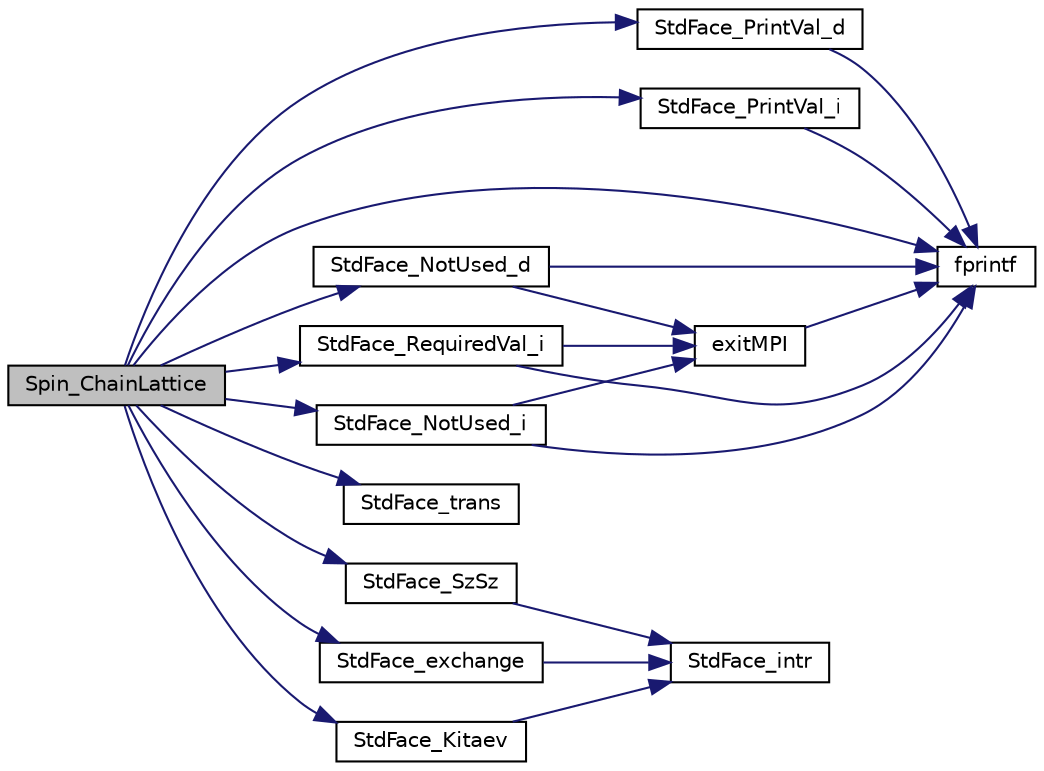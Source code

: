 digraph "Spin_ChainLattice"
{
 // INTERACTIVE_SVG=YES
  edge [fontname="Helvetica",fontsize="10",labelfontname="Helvetica",labelfontsize="10"];
  node [fontname="Helvetica",fontsize="10",shape=record];
  rankdir="LR";
  Node1 [label="Spin_ChainLattice",height=0.2,width=0.4,color="black", fillcolor="grey75", style="filled", fontcolor="black"];
  Node1 -> Node2 [color="midnightblue",fontsize="10",style="solid",fontname="Helvetica"];
  Node2 [label="fprintf",height=0.2,width=0.4,color="black", fillcolor="white", style="filled",URL="$xfreemem__large_8c.html#a5c1bb0da45eec945c4cc3233c7d8427e"];
  Node1 -> Node3 [color="midnightblue",fontsize="10",style="solid",fontname="Helvetica"];
  Node3 [label="StdFace_RequiredVal_i",height=0.2,width=0.4,color="black", fillcolor="white", style="filled",URL="$_std_face___model_util_8c.html#aa10304b418d3e5f362a13c06749be672"];
  Node3 -> Node2 [color="midnightblue",fontsize="10",style="solid",fontname="Helvetica"];
  Node3 -> Node4 [color="midnightblue",fontsize="10",style="solid",fontname="Helvetica"];
  Node4 [label="exitMPI",height=0.2,width=0.4,color="black", fillcolor="white", style="filled",URL="$wrapper_m_p_i_8h.html#ae0504dbbe2857fc4f3c84ef0b7bc45ed"];
  Node4 -> Node2 [color="midnightblue",fontsize="10",style="solid",fontname="Helvetica"];
  Node1 -> Node5 [color="midnightblue",fontsize="10",style="solid",fontname="Helvetica"];
  Node5 [label="StdFace_NotUsed_i",height=0.2,width=0.4,color="black", fillcolor="white", style="filled",URL="$_std_face___model_util_8c.html#afb9e23628e57aea2f08ef65acc308c2a"];
  Node5 -> Node2 [color="midnightblue",fontsize="10",style="solid",fontname="Helvetica"];
  Node5 -> Node4 [color="midnightblue",fontsize="10",style="solid",fontname="Helvetica"];
  Node1 -> Node6 [color="midnightblue",fontsize="10",style="solid",fontname="Helvetica"];
  Node6 [label="StdFace_PrintVal_d",height=0.2,width=0.4,color="black", fillcolor="white", style="filled",URL="$_std_face___model_util_8c.html#a40c0095bc5329e343502d453f929fecc"];
  Node6 -> Node2 [color="midnightblue",fontsize="10",style="solid",fontname="Helvetica"];
  Node1 -> Node7 [color="midnightblue",fontsize="10",style="solid",fontname="Helvetica"];
  Node7 [label="StdFace_NotUsed_d",height=0.2,width=0.4,color="black", fillcolor="white", style="filled",URL="$_std_face___model_util_8c.html#a05386999c1e68124dd96f79ccdd80dbd"];
  Node7 -> Node2 [color="midnightblue",fontsize="10",style="solid",fontname="Helvetica"];
  Node7 -> Node4 [color="midnightblue",fontsize="10",style="solid",fontname="Helvetica"];
  Node1 -> Node8 [color="midnightblue",fontsize="10",style="solid",fontname="Helvetica"];
  Node8 [label="StdFace_trans",height=0.2,width=0.4,color="black", fillcolor="white", style="filled",URL="$_std_face___model_util_8c.html#a4b607adce5209d09c9e4ec65d5934fd2"];
  Node1 -> Node9 [color="midnightblue",fontsize="10",style="solid",fontname="Helvetica"];
  Node9 [label="StdFace_SzSz",height=0.2,width=0.4,color="black", fillcolor="white", style="filled",URL="$_std_face___model_util_8c.html#a73a8dfd279d22cd5babb1952fecdbfc4"];
  Node9 -> Node10 [color="midnightblue",fontsize="10",style="solid",fontname="Helvetica"];
  Node10 [label="StdFace_intr",height=0.2,width=0.4,color="black", fillcolor="white", style="filled",URL="$_std_face___model_util_8c.html#afe20afd6c3e5eb1c5ce127311c9e02a2"];
  Node1 -> Node11 [color="midnightblue",fontsize="10",style="solid",fontname="Helvetica"];
  Node11 [label="StdFace_exchange",height=0.2,width=0.4,color="black", fillcolor="white", style="filled",URL="$_std_face___model_util_8c.html#a5073499d756dac5c2e4ceb13501ded0a"];
  Node11 -> Node10 [color="midnightblue",fontsize="10",style="solid",fontname="Helvetica"];
  Node1 -> Node12 [color="midnightblue",fontsize="10",style="solid",fontname="Helvetica"];
  Node12 [label="StdFace_Kitaev",height=0.2,width=0.4,color="black", fillcolor="white", style="filled",URL="$_std_face___model_util_8c.html#a4c38964a891126ea670fc98449dad679"];
  Node12 -> Node10 [color="midnightblue",fontsize="10",style="solid",fontname="Helvetica"];
  Node1 -> Node13 [color="midnightblue",fontsize="10",style="solid",fontname="Helvetica"];
  Node13 [label="StdFace_PrintVal_i",height=0.2,width=0.4,color="black", fillcolor="white", style="filled",URL="$_std_face___model_util_8c.html#ad0b1739352d13d79ba19e2973abb67f9"];
  Node13 -> Node2 [color="midnightblue",fontsize="10",style="solid",fontname="Helvetica"];
}
